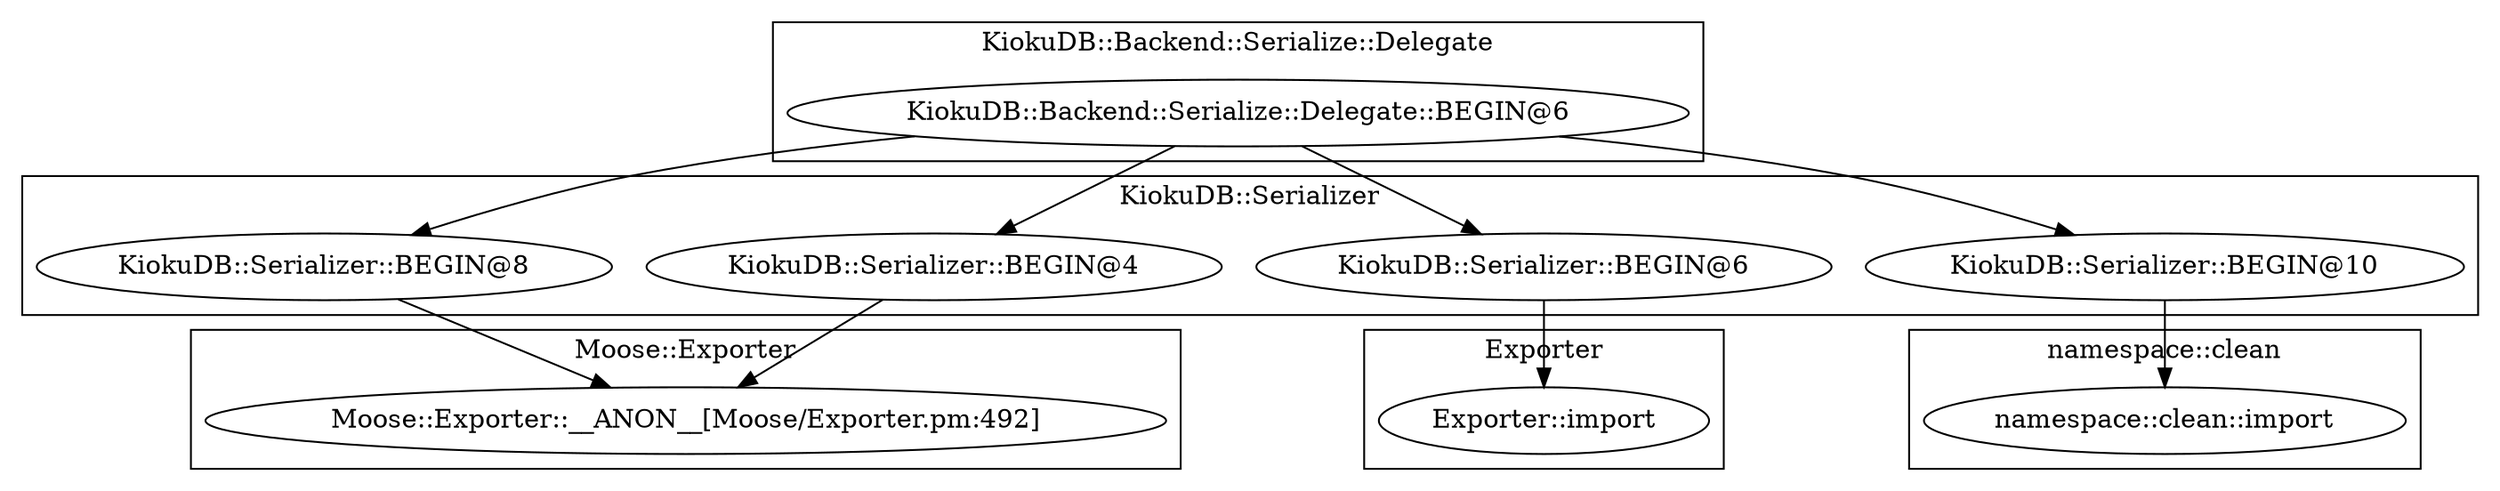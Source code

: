 digraph {
graph [overlap=false]
subgraph cluster_namespace_clean {
	label="namespace::clean";
	"namespace::clean::import";
}
subgraph cluster_Exporter {
	label="Exporter";
	"Exporter::import";
}
subgraph cluster_KiokuDB_Backend_Serialize_Delegate {
	label="KiokuDB::Backend::Serialize::Delegate";
	"KiokuDB::Backend::Serialize::Delegate::BEGIN@6";
}
subgraph cluster_KiokuDB_Serializer {
	label="KiokuDB::Serializer";
	"KiokuDB::Serializer::BEGIN@4";
	"KiokuDB::Serializer::BEGIN@6";
	"KiokuDB::Serializer::BEGIN@10";
	"KiokuDB::Serializer::BEGIN@8";
}
subgraph cluster_Moose_Exporter {
	label="Moose::Exporter";
	"Moose::Exporter::__ANON__[Moose/Exporter.pm:492]";
}
"KiokuDB::Serializer::BEGIN@10" -> "namespace::clean::import";
"KiokuDB::Serializer::BEGIN@4" -> "Moose::Exporter::__ANON__[Moose/Exporter.pm:492]";
"KiokuDB::Serializer::BEGIN@8" -> "Moose::Exporter::__ANON__[Moose/Exporter.pm:492]";
"KiokuDB::Serializer::BEGIN@6" -> "Exporter::import";
"KiokuDB::Backend::Serialize::Delegate::BEGIN@6" -> "KiokuDB::Serializer::BEGIN@6";
"KiokuDB::Backend::Serialize::Delegate::BEGIN@6" -> "KiokuDB::Serializer::BEGIN@8";
"KiokuDB::Backend::Serialize::Delegate::BEGIN@6" -> "KiokuDB::Serializer::BEGIN@4";
"KiokuDB::Backend::Serialize::Delegate::BEGIN@6" -> "KiokuDB::Serializer::BEGIN@10";
}
